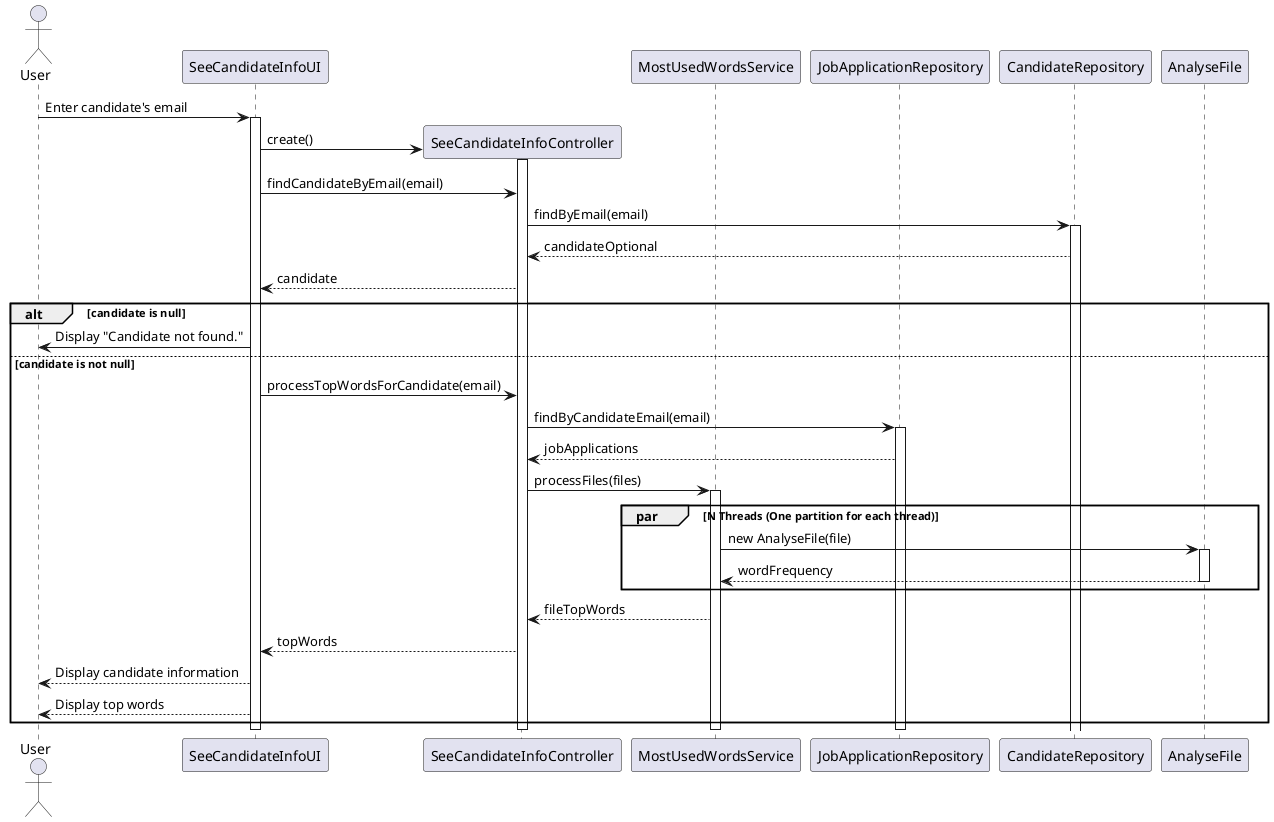 @startuml

actor User as Actor
participant "SeeCandidateInfoUI" as UI
participant "SeeCandidateInfoController" as Controller
participant "MostUsedWordsService" as Service
participant "JobApplicationRepository" as JobApplicationRepo
participant "CandidateRepository" as CandidateRepo
participant "AnalyseFile" as AnalyseFile

Actor -> UI : Enter candidate's email
activate UI
    UI -> Controller**: create()
activate Controller
UI -> Controller : findCandidateByEmail(email)
Controller -> CandidateRepo : findByEmail(email)
activate CandidateRepo
CandidateRepo --> Controller : candidateOptional
Controller --> UI : candidate
alt candidate is null
    UI -> Actor : Display "Candidate not found."
else candidate is not null
    UI -> Controller : processTopWordsForCandidate(email)
    Controller -> JobApplicationRepo : findByCandidateEmail(email)
    activate JobApplicationRepo
    JobApplicationRepo --> Controller : jobApplications
    Controller -> Service : processFiles(files)
    activate Service
    par N Threads (One partition for each thread)
        Service -> AnalyseFile : new AnalyseFile(file)
        activate AnalyseFile
        AnalyseFile --> Service : wordFrequency
        deactivate AnalyseFile
    end
    Service --> Controller : fileTopWords
    Controller --> UI : topWords
    UI --> Actor : Display candidate information
    UI --> Actor : Display top words
end
deactivate UI
deactivate Actor
deactivate Service
deactivate JobApplicationRepo
deactivate Controller

@enduml